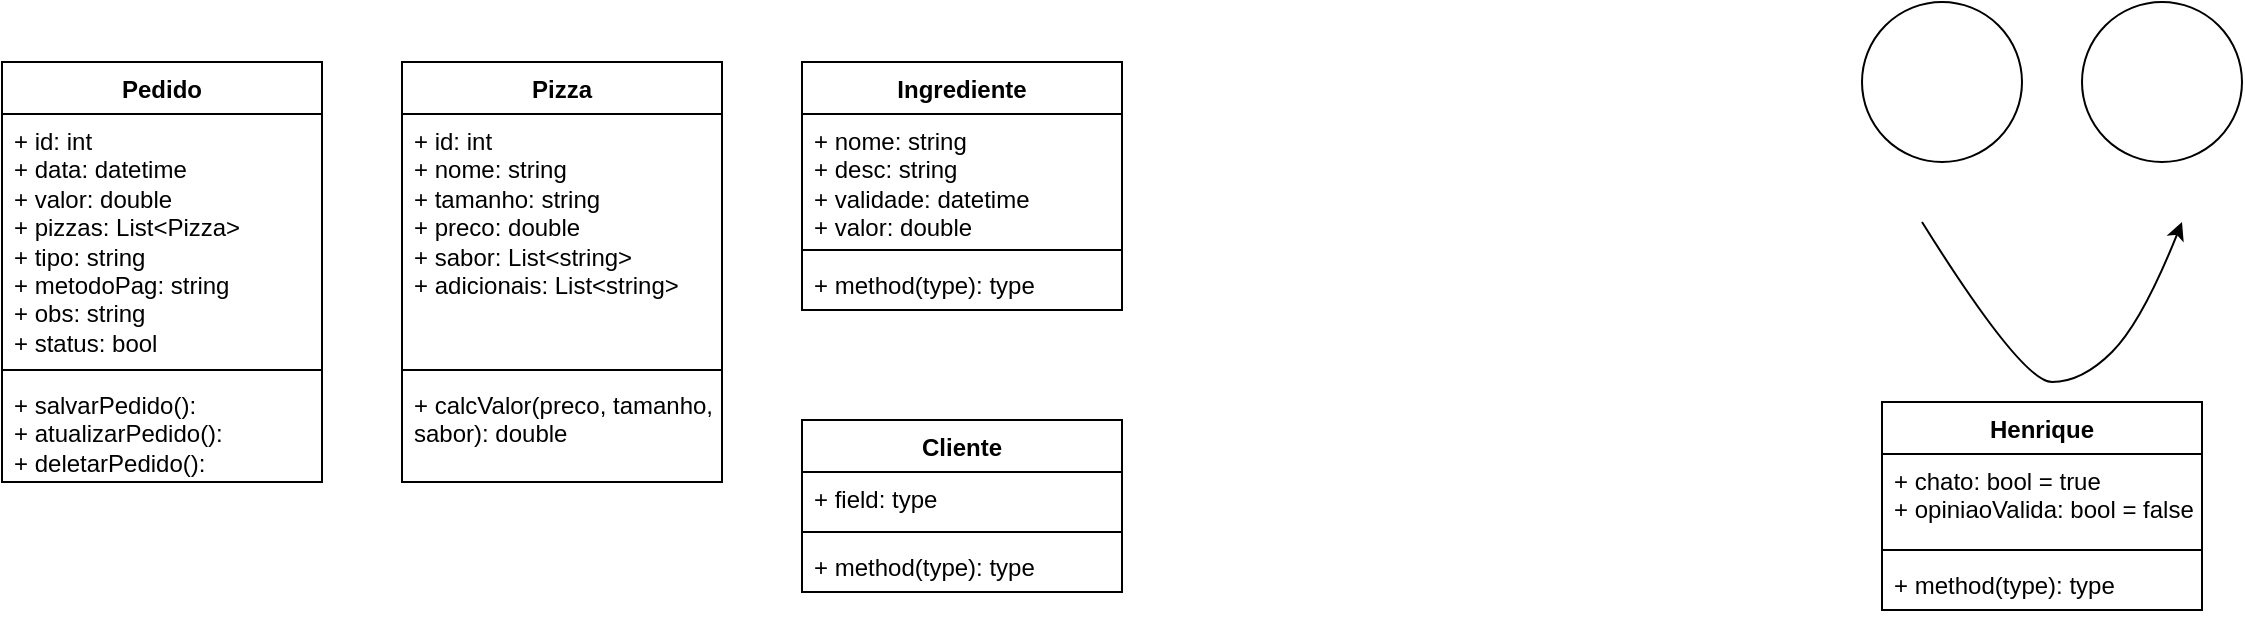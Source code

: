 <mxfile version="24.7.6">
  <diagram name="Página-1" id="rRByexJFE0l2ZqhlEuLe">
    <mxGraphModel dx="1063" dy="442" grid="1" gridSize="10" guides="1" tooltips="1" connect="1" arrows="1" fold="1" page="1" pageScale="1" pageWidth="1169" pageHeight="827" math="0" shadow="0">
      <root>
        <mxCell id="0" />
        <mxCell id="1" parent="0" />
        <mxCell id="6_vYem1kxcSCJJQ-Tsv6-6" value="Cliente" style="swimlane;fontStyle=1;align=center;verticalAlign=top;childLayout=stackLayout;horizontal=1;startSize=26;horizontalStack=0;resizeParent=1;resizeParentMax=0;resizeLast=0;collapsible=1;marginBottom=0;whiteSpace=wrap;html=1;" vertex="1" parent="1">
          <mxGeometry x="440" y="219" width="160" height="86" as="geometry" />
        </mxCell>
        <mxCell id="6_vYem1kxcSCJJQ-Tsv6-7" value="+ field: type" style="text;strokeColor=none;fillColor=none;align=left;verticalAlign=top;spacingLeft=4;spacingRight=4;overflow=hidden;rotatable=0;points=[[0,0.5],[1,0.5]];portConstraint=eastwest;whiteSpace=wrap;html=1;" vertex="1" parent="6_vYem1kxcSCJJQ-Tsv6-6">
          <mxGeometry y="26" width="160" height="26" as="geometry" />
        </mxCell>
        <mxCell id="6_vYem1kxcSCJJQ-Tsv6-8" value="" style="line;strokeWidth=1;fillColor=none;align=left;verticalAlign=middle;spacingTop=-1;spacingLeft=3;spacingRight=3;rotatable=0;labelPosition=right;points=[];portConstraint=eastwest;strokeColor=inherit;" vertex="1" parent="6_vYem1kxcSCJJQ-Tsv6-6">
          <mxGeometry y="52" width="160" height="8" as="geometry" />
        </mxCell>
        <mxCell id="6_vYem1kxcSCJJQ-Tsv6-9" value="+ method(type): type" style="text;strokeColor=none;fillColor=none;align=left;verticalAlign=top;spacingLeft=4;spacingRight=4;overflow=hidden;rotatable=0;points=[[0,0.5],[1,0.5]];portConstraint=eastwest;whiteSpace=wrap;html=1;" vertex="1" parent="6_vYem1kxcSCJJQ-Tsv6-6">
          <mxGeometry y="60" width="160" height="26" as="geometry" />
        </mxCell>
        <mxCell id="6_vYem1kxcSCJJQ-Tsv6-10" value="Pizza" style="swimlane;fontStyle=1;align=center;verticalAlign=top;childLayout=stackLayout;horizontal=1;startSize=26;horizontalStack=0;resizeParent=1;resizeParentMax=0;resizeLast=0;collapsible=1;marginBottom=0;whiteSpace=wrap;html=1;" vertex="1" parent="1">
          <mxGeometry x="240" y="40" width="160" height="210" as="geometry" />
        </mxCell>
        <mxCell id="6_vYem1kxcSCJJQ-Tsv6-11" value="&lt;div&gt;+ id: int&lt;/div&gt;&lt;div&gt;+ nome: string&lt;/div&gt;+ tamanho: string&lt;div&gt;+ preco: double&lt;/div&gt;&lt;div&gt;+ sabor: List&amp;lt;string&amp;gt;&lt;/div&gt;&lt;div&gt;+ adicionais: List&amp;lt;string&amp;gt;&lt;/div&gt;&lt;div&gt;&lt;br&gt;&lt;/div&gt;" style="text;strokeColor=none;fillColor=none;align=left;verticalAlign=top;spacingLeft=4;spacingRight=4;overflow=hidden;rotatable=0;points=[[0,0.5],[1,0.5]];portConstraint=eastwest;whiteSpace=wrap;html=1;" vertex="1" parent="6_vYem1kxcSCJJQ-Tsv6-10">
          <mxGeometry y="26" width="160" height="124" as="geometry" />
        </mxCell>
        <mxCell id="6_vYem1kxcSCJJQ-Tsv6-12" value="" style="line;strokeWidth=1;fillColor=none;align=left;verticalAlign=middle;spacingTop=-1;spacingLeft=3;spacingRight=3;rotatable=0;labelPosition=right;points=[];portConstraint=eastwest;strokeColor=inherit;" vertex="1" parent="6_vYem1kxcSCJJQ-Tsv6-10">
          <mxGeometry y="150" width="160" height="8" as="geometry" />
        </mxCell>
        <mxCell id="6_vYem1kxcSCJJQ-Tsv6-13" value="+ calcValor(preco, tamanho, sabor): double" style="text;strokeColor=none;fillColor=none;align=left;verticalAlign=top;spacingLeft=4;spacingRight=4;overflow=hidden;rotatable=0;points=[[0,0.5],[1,0.5]];portConstraint=eastwest;whiteSpace=wrap;html=1;" vertex="1" parent="6_vYem1kxcSCJJQ-Tsv6-10">
          <mxGeometry y="158" width="160" height="52" as="geometry" />
        </mxCell>
        <mxCell id="6_vYem1kxcSCJJQ-Tsv6-14" value="Ingrediente" style="swimlane;fontStyle=1;align=center;verticalAlign=top;childLayout=stackLayout;horizontal=1;startSize=26;horizontalStack=0;resizeParent=1;resizeParentMax=0;resizeLast=0;collapsible=1;marginBottom=0;whiteSpace=wrap;html=1;" vertex="1" parent="1">
          <mxGeometry x="440" y="40" width="160" height="124" as="geometry" />
        </mxCell>
        <mxCell id="6_vYem1kxcSCJJQ-Tsv6-15" value="&lt;div&gt;+ nome: string&lt;/div&gt;+ desc: string&amp;nbsp;&lt;div&gt;+ validade: datetime&lt;/div&gt;&lt;div&gt;+ valor: double&lt;/div&gt;" style="text;strokeColor=none;fillColor=none;align=left;verticalAlign=top;spacingLeft=4;spacingRight=4;overflow=hidden;rotatable=0;points=[[0,0.5],[1,0.5]];portConstraint=eastwest;whiteSpace=wrap;html=1;" vertex="1" parent="6_vYem1kxcSCJJQ-Tsv6-14">
          <mxGeometry y="26" width="160" height="64" as="geometry" />
        </mxCell>
        <mxCell id="6_vYem1kxcSCJJQ-Tsv6-16" value="" style="line;strokeWidth=1;fillColor=none;align=left;verticalAlign=middle;spacingTop=-1;spacingLeft=3;spacingRight=3;rotatable=0;labelPosition=right;points=[];portConstraint=eastwest;strokeColor=inherit;" vertex="1" parent="6_vYem1kxcSCJJQ-Tsv6-14">
          <mxGeometry y="90" width="160" height="8" as="geometry" />
        </mxCell>
        <mxCell id="6_vYem1kxcSCJJQ-Tsv6-17" value="+ method(type): type" style="text;strokeColor=none;fillColor=none;align=left;verticalAlign=top;spacingLeft=4;spacingRight=4;overflow=hidden;rotatable=0;points=[[0,0.5],[1,0.5]];portConstraint=eastwest;whiteSpace=wrap;html=1;" vertex="1" parent="6_vYem1kxcSCJJQ-Tsv6-14">
          <mxGeometry y="98" width="160" height="26" as="geometry" />
        </mxCell>
        <mxCell id="6_vYem1kxcSCJJQ-Tsv6-19" value="Pedido" style="swimlane;fontStyle=1;align=center;verticalAlign=top;childLayout=stackLayout;horizontal=1;startSize=26;horizontalStack=0;resizeParent=1;resizeParentMax=0;resizeLast=0;collapsible=1;marginBottom=0;whiteSpace=wrap;html=1;" vertex="1" parent="1">
          <mxGeometry x="40" y="40" width="160" height="210" as="geometry" />
        </mxCell>
        <mxCell id="6_vYem1kxcSCJJQ-Tsv6-20" value="+ id: int&lt;div&gt;+ data: datetime&lt;/div&gt;&lt;div&gt;+ valor: double&lt;/div&gt;&lt;div&gt;+ pizzas: List&amp;lt;Pizza&amp;gt;&amp;nbsp;&lt;/div&gt;&lt;div&gt;+ tipo: string&lt;/div&gt;&lt;div&gt;+ metodoPag: string&lt;/div&gt;&lt;div&gt;+ obs: string&amp;nbsp;&lt;/div&gt;&lt;div&gt;+ status: bool&lt;/div&gt;" style="text;strokeColor=none;fillColor=none;align=left;verticalAlign=top;spacingLeft=4;spacingRight=4;overflow=hidden;rotatable=0;points=[[0,0.5],[1,0.5]];portConstraint=eastwest;whiteSpace=wrap;html=1;" vertex="1" parent="6_vYem1kxcSCJJQ-Tsv6-19">
          <mxGeometry y="26" width="160" height="124" as="geometry" />
        </mxCell>
        <mxCell id="6_vYem1kxcSCJJQ-Tsv6-21" value="" style="line;strokeWidth=1;fillColor=none;align=left;verticalAlign=middle;spacingTop=-1;spacingLeft=3;spacingRight=3;rotatable=0;labelPosition=right;points=[];portConstraint=eastwest;strokeColor=inherit;" vertex="1" parent="6_vYem1kxcSCJJQ-Tsv6-19">
          <mxGeometry y="150" width="160" height="8" as="geometry" />
        </mxCell>
        <mxCell id="6_vYem1kxcSCJJQ-Tsv6-22" value="+ salvarPedido():&lt;div&gt;+ atualizarPedido():&lt;br&gt;&lt;/div&gt;&lt;div&gt;+ deletarPedido():&lt;br&gt;&lt;/div&gt;" style="text;strokeColor=none;fillColor=none;align=left;verticalAlign=top;spacingLeft=4;spacingRight=4;overflow=hidden;rotatable=0;points=[[0,0.5],[1,0.5]];portConstraint=eastwest;whiteSpace=wrap;html=1;" vertex="1" parent="6_vYem1kxcSCJJQ-Tsv6-19">
          <mxGeometry y="158" width="160" height="52" as="geometry" />
        </mxCell>
        <mxCell id="6_vYem1kxcSCJJQ-Tsv6-23" value="" style="curved=1;endArrow=classic;html=1;rounded=0;" edge="1" parent="1">
          <mxGeometry width="50" height="50" relative="1" as="geometry">
            <mxPoint x="1000" y="120" as="sourcePoint" />
            <mxPoint x="1130" y="120" as="targetPoint" />
            <Array as="points">
              <mxPoint x="1050" y="200" />
              <mxPoint x="1080" y="200" />
              <mxPoint x="1110" y="170" />
            </Array>
          </mxGeometry>
        </mxCell>
        <mxCell id="6_vYem1kxcSCJJQ-Tsv6-24" value="" style="ellipse;whiteSpace=wrap;html=1;aspect=fixed;" vertex="1" parent="1">
          <mxGeometry x="970" y="10" width="80" height="80" as="geometry" />
        </mxCell>
        <mxCell id="6_vYem1kxcSCJJQ-Tsv6-25" value="" style="ellipse;whiteSpace=wrap;html=1;aspect=fixed;" vertex="1" parent="1">
          <mxGeometry x="1080" y="10" width="80" height="80" as="geometry" />
        </mxCell>
        <mxCell id="6_vYem1kxcSCJJQ-Tsv6-30" value="Henrique" style="swimlane;fontStyle=1;align=center;verticalAlign=top;childLayout=stackLayout;horizontal=1;startSize=26;horizontalStack=0;resizeParent=1;resizeParentMax=0;resizeLast=0;collapsible=1;marginBottom=0;whiteSpace=wrap;html=1;" vertex="1" parent="1">
          <mxGeometry x="980" y="210" width="160" height="104" as="geometry" />
        </mxCell>
        <mxCell id="6_vYem1kxcSCJJQ-Tsv6-31" value="+ chato: bool = true&lt;div&gt;+ opiniaoValida: bool = false&lt;/div&gt;" style="text;strokeColor=none;fillColor=none;align=left;verticalAlign=top;spacingLeft=4;spacingRight=4;overflow=hidden;rotatable=0;points=[[0,0.5],[1,0.5]];portConstraint=eastwest;whiteSpace=wrap;html=1;" vertex="1" parent="6_vYem1kxcSCJJQ-Tsv6-30">
          <mxGeometry y="26" width="160" height="44" as="geometry" />
        </mxCell>
        <mxCell id="6_vYem1kxcSCJJQ-Tsv6-32" value="" style="line;strokeWidth=1;fillColor=none;align=left;verticalAlign=middle;spacingTop=-1;spacingLeft=3;spacingRight=3;rotatable=0;labelPosition=right;points=[];portConstraint=eastwest;strokeColor=inherit;" vertex="1" parent="6_vYem1kxcSCJJQ-Tsv6-30">
          <mxGeometry y="70" width="160" height="8" as="geometry" />
        </mxCell>
        <mxCell id="6_vYem1kxcSCJJQ-Tsv6-33" value="+ method(type): type" style="text;strokeColor=none;fillColor=none;align=left;verticalAlign=top;spacingLeft=4;spacingRight=4;overflow=hidden;rotatable=0;points=[[0,0.5],[1,0.5]];portConstraint=eastwest;whiteSpace=wrap;html=1;" vertex="1" parent="6_vYem1kxcSCJJQ-Tsv6-30">
          <mxGeometry y="78" width="160" height="26" as="geometry" />
        </mxCell>
      </root>
    </mxGraphModel>
  </diagram>
</mxfile>
